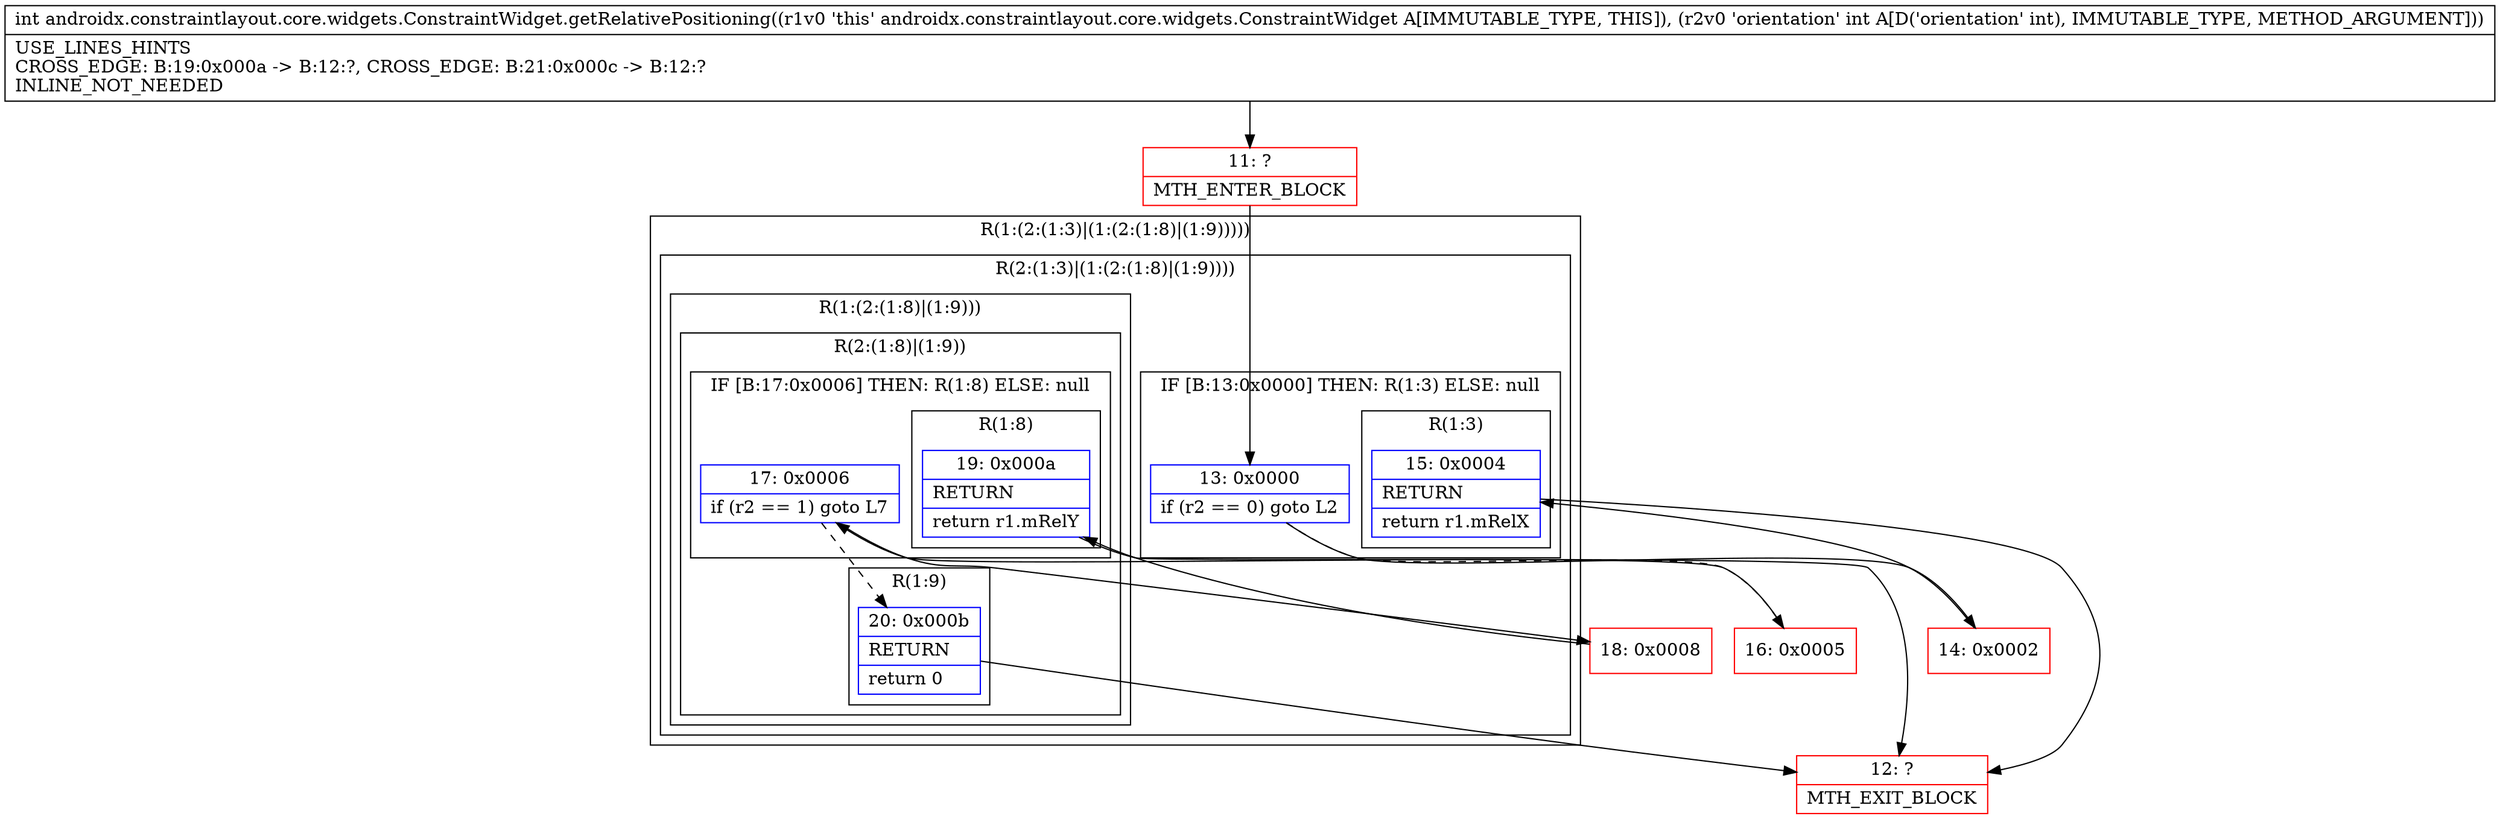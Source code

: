 digraph "CFG forandroidx.constraintlayout.core.widgets.ConstraintWidget.getRelativePositioning(I)I" {
subgraph cluster_Region_1102040616 {
label = "R(1:(2:(1:3)|(1:(2:(1:8)|(1:9)))))";
node [shape=record,color=blue];
subgraph cluster_Region_1103358437 {
label = "R(2:(1:3)|(1:(2:(1:8)|(1:9))))";
node [shape=record,color=blue];
subgraph cluster_IfRegion_1185316478 {
label = "IF [B:13:0x0000] THEN: R(1:3) ELSE: null";
node [shape=record,color=blue];
Node_13 [shape=record,label="{13\:\ 0x0000|if (r2 == 0) goto L2\l}"];
subgraph cluster_Region_1637662791 {
label = "R(1:3)";
node [shape=record,color=blue];
Node_15 [shape=record,label="{15\:\ 0x0004|RETURN\l|return r1.mRelX\l}"];
}
}
subgraph cluster_Region_1585286354 {
label = "R(1:(2:(1:8)|(1:9)))";
node [shape=record,color=blue];
subgraph cluster_Region_11524665 {
label = "R(2:(1:8)|(1:9))";
node [shape=record,color=blue];
subgraph cluster_IfRegion_1963921884 {
label = "IF [B:17:0x0006] THEN: R(1:8) ELSE: null";
node [shape=record,color=blue];
Node_17 [shape=record,label="{17\:\ 0x0006|if (r2 == 1) goto L7\l}"];
subgraph cluster_Region_1922464194 {
label = "R(1:8)";
node [shape=record,color=blue];
Node_19 [shape=record,label="{19\:\ 0x000a|RETURN\l|return r1.mRelY\l}"];
}
}
subgraph cluster_Region_1086287966 {
label = "R(1:9)";
node [shape=record,color=blue];
Node_20 [shape=record,label="{20\:\ 0x000b|RETURN\l|return 0\l}"];
}
}
}
}
}
Node_11 [shape=record,color=red,label="{11\:\ ?|MTH_ENTER_BLOCK\l}"];
Node_14 [shape=record,color=red,label="{14\:\ 0x0002}"];
Node_12 [shape=record,color=red,label="{12\:\ ?|MTH_EXIT_BLOCK\l}"];
Node_16 [shape=record,color=red,label="{16\:\ 0x0005}"];
Node_18 [shape=record,color=red,label="{18\:\ 0x0008}"];
MethodNode[shape=record,label="{int androidx.constraintlayout.core.widgets.ConstraintWidget.getRelativePositioning((r1v0 'this' androidx.constraintlayout.core.widgets.ConstraintWidget A[IMMUTABLE_TYPE, THIS]), (r2v0 'orientation' int A[D('orientation' int), IMMUTABLE_TYPE, METHOD_ARGUMENT]))  | USE_LINES_HINTS\lCROSS_EDGE: B:19:0x000a \-\> B:12:?, CROSS_EDGE: B:21:0x000c \-\> B:12:?\lINLINE_NOT_NEEDED\l}"];
MethodNode -> Node_11;Node_13 -> Node_14;
Node_13 -> Node_16[style=dashed];
Node_15 -> Node_12;
Node_17 -> Node_18;
Node_17 -> Node_20[style=dashed];
Node_19 -> Node_12;
Node_20 -> Node_12;
Node_11 -> Node_13;
Node_14 -> Node_15;
Node_16 -> Node_17;
Node_18 -> Node_19;
}

